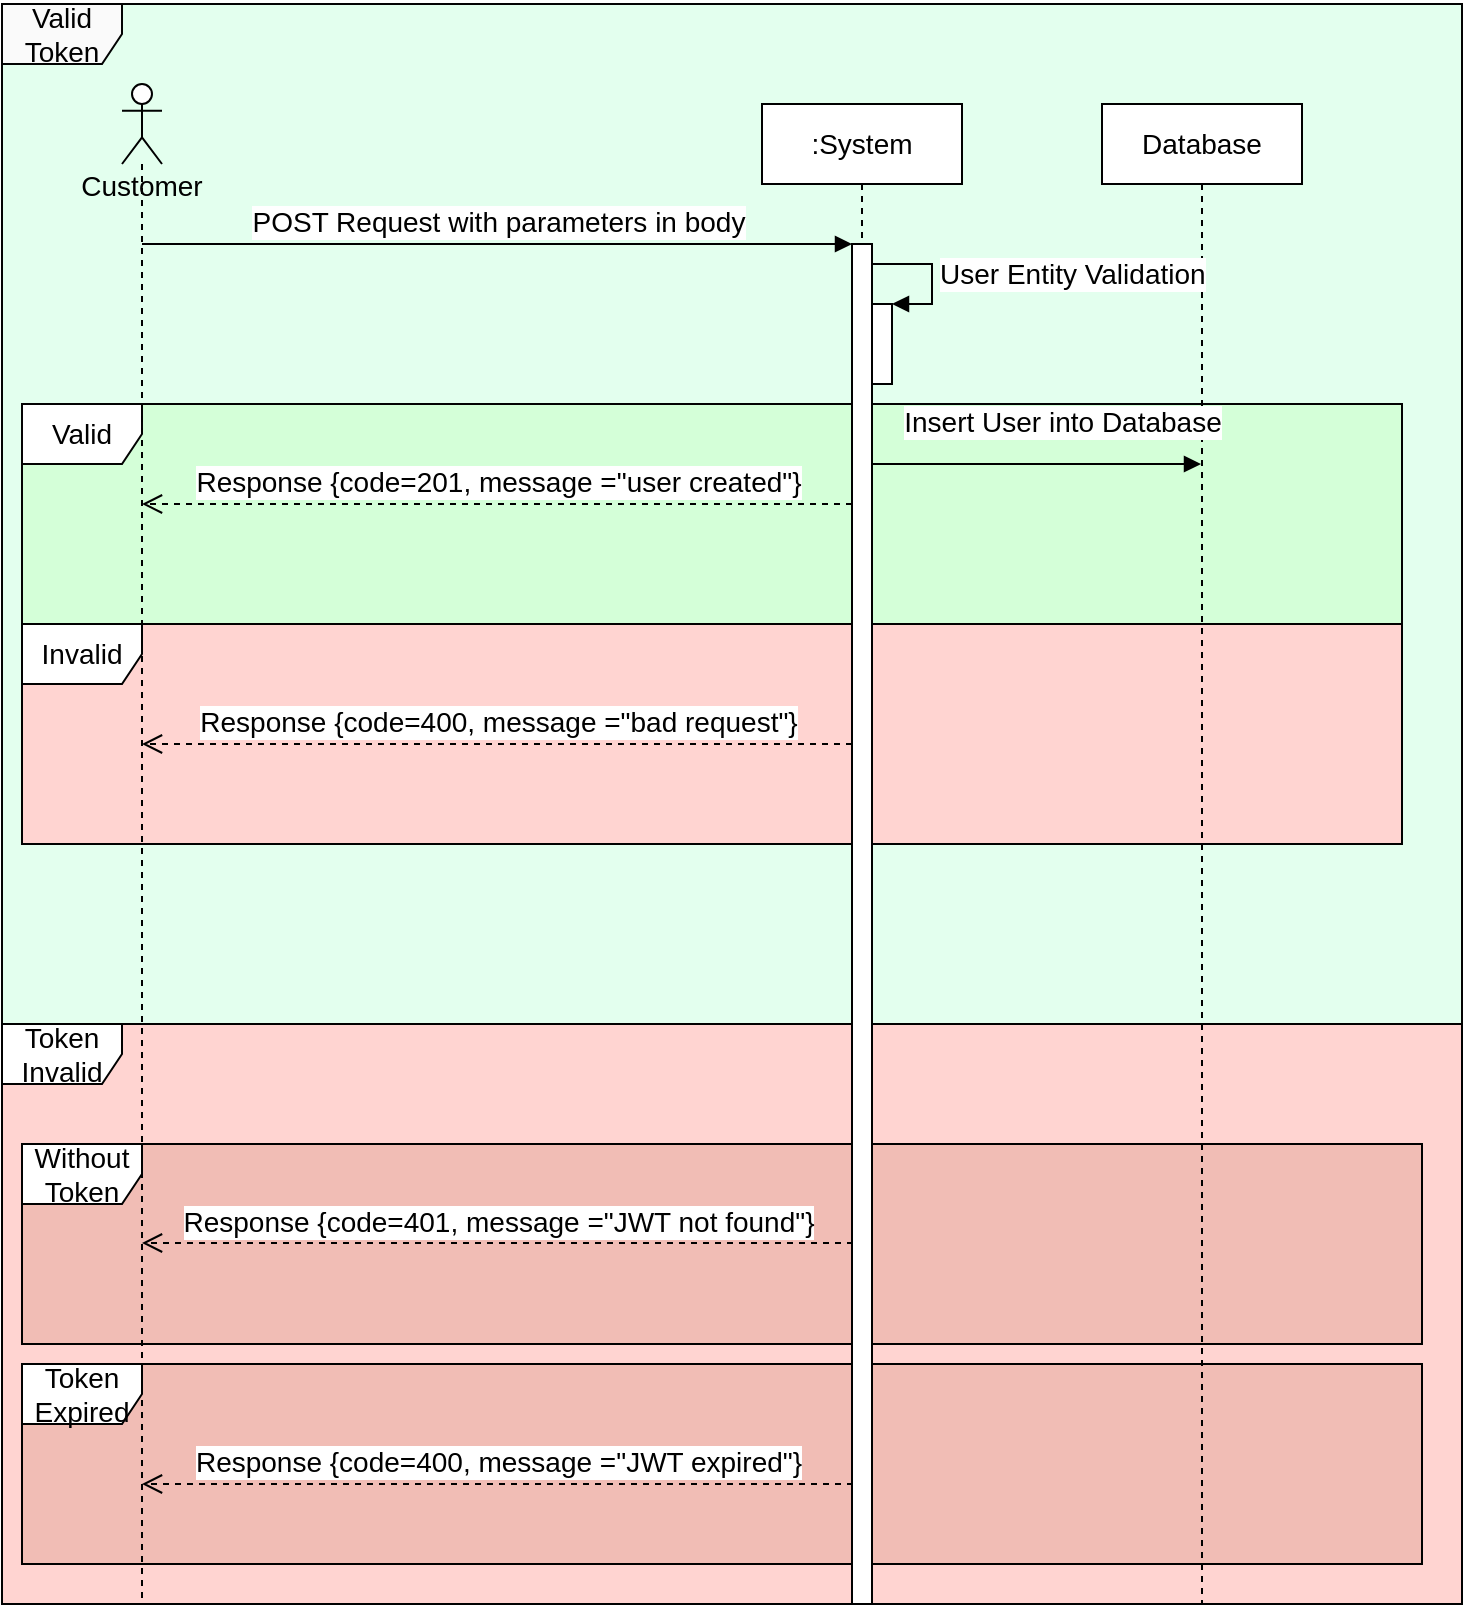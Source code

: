 <mxfile version="13.6.2" type="device"><diagram id="kgpKYQtTHZ0yAKxKKP6v" name="Page-1"><mxGraphModel dx="1102" dy="821" grid="1" gridSize="10" guides="1" tooltips="1" connect="1" arrows="1" fold="1" page="1" pageScale="1" pageWidth="850" pageHeight="1100" math="0" shadow="0"><root><mxCell id="0"/><mxCell id="1" parent="0"/><mxCell id="ANFCpuZzOZ3-ZKPfSUP0-6" value="Valid Token" style="shape=umlFrame;whiteSpace=wrap;html=1;fontSize=14;swimlaneFillColor=#E3FFEE;fillColor=#FAFAFA;strokeColor=#030303;" parent="1" vertex="1"><mxGeometry x="10" y="10" width="730" height="510" as="geometry"/></mxCell><mxCell id="ANFCpuZzOZ3-ZKPfSUP0-8" value="Token&lt;br style=&quot;font-size: 14px;&quot;&gt;Invalid" style="shape=umlFrame;whiteSpace=wrap;html=1;fontSize=14;swimlaneFillColor=#FFD4D1;" parent="1" vertex="1"><mxGeometry x="10" y="520" width="730" height="290" as="geometry"/></mxCell><mxCell id="ANFCpuZzOZ3-ZKPfSUP0-12" value="Token&lt;br style=&quot;font-size: 14px;&quot;&gt;Expired" style="shape=umlFrame;whiteSpace=wrap;html=1;fontSize=14;swimlaneFillColor=#F1BDB5;" parent="1" vertex="1"><mxGeometry x="20" y="690" width="700" height="100" as="geometry"/></mxCell><mxCell id="ANFCpuZzOZ3-ZKPfSUP0-11" value="Without Token" style="shape=umlFrame;whiteSpace=wrap;html=1;fontSize=14;swimlaneFillColor=#F1BDB5;" parent="1" vertex="1"><mxGeometry x="20" y="580" width="700" height="100" as="geometry"/></mxCell><mxCell id="ANFCpuZzOZ3-ZKPfSUP0-2" value="Valid" style="shape=umlFrame;whiteSpace=wrap;html=1;fontSize=14;swimlaneFillColor=#D4FFD8;fillColor=#FFFFFF;strokeColor=#030303;" parent="1" vertex="1"><mxGeometry x="20" y="210" width="690" height="110" as="geometry"/></mxCell><mxCell id="ANFCpuZzOZ3-ZKPfSUP0-1" value="Invalid" style="shape=umlFrame;whiteSpace=wrap;html=1;fontSize=14;swimlaneFillColor=#FFD4D1;" parent="1" vertex="1"><mxGeometry x="20" y="320" width="690" height="110" as="geometry"/></mxCell><mxCell id="iv4ygomyx40nY44jYdc9-43" value="Customer&lt;br style=&quot;font-size: 14px;&quot;&gt;" style="shape=umlLifeline;participant=umlActor;perimeter=lifelinePerimeter;whiteSpace=wrap;html=1;container=1;collapsible=0;recursiveResize=0;verticalAlign=top;spacingTop=36;outlineConnect=0;fontSize=14;" parent="1" vertex="1"><mxGeometry x="70" y="50" width="20" height="760" as="geometry"/></mxCell><mxCell id="iv4ygomyx40nY44jYdc9-45" value="Database" style="shape=umlLifeline;perimeter=lifelinePerimeter;whiteSpace=wrap;html=1;container=1;collapsible=0;recursiveResize=0;outlineConnect=0;fontSize=14;" parent="1" vertex="1"><mxGeometry x="560" y="60" width="100" height="750" as="geometry"/></mxCell><mxCell id="iv4ygomyx40nY44jYdc9-47" value="POST Request with parameters in body" style="html=1;verticalAlign=bottom;endArrow=block;entryX=0;entryY=0;fontSize=14;" parent="1" source="iv4ygomyx40nY44jYdc9-43" target="iv4ygomyx40nY44jYdc9-46" edge="1"><mxGeometry relative="1" as="geometry"><mxPoint x="90" y="120" as="sourcePoint"/></mxGeometry></mxCell><mxCell id="iv4ygomyx40nY44jYdc9-54" value="Insert User into Database" style="html=1;verticalAlign=bottom;endArrow=block;fontSize=14;" parent="1" source="iv4ygomyx40nY44jYdc9-46" target="iv4ygomyx40nY44jYdc9-45" edge="1"><mxGeometry x="0.155" y="10" relative="1" as="geometry"><mxPoint x="230" y="270.0" as="sourcePoint"/><mxPoint x="585.5" y="270.0" as="targetPoint"/><Array as="points"><mxPoint x="510" y="240"/></Array><mxPoint as="offset"/></mxGeometry></mxCell><mxCell id="iv4ygomyx40nY44jYdc9-55" value="Response {code=201, message =&quot;user created&quot;}" style="html=1;verticalAlign=bottom;endArrow=open;dashed=1;endSize=8;fontSize=14;" parent="1" source="iv4ygomyx40nY44jYdc9-46" target="iv4ygomyx40nY44jYdc9-43" edge="1"><mxGeometry relative="1" as="geometry"><mxPoint x="80" y="250.0" as="targetPoint"/><mxPoint x="435.5" y="250.0" as="sourcePoint"/><Array as="points"><mxPoint x="230" y="260"/></Array></mxGeometry></mxCell><mxCell id="ANFCpuZzOZ3-ZKPfSUP0-5" value="Response {code=400, message =&quot;bad request&quot;}" style="html=1;verticalAlign=bottom;endArrow=open;dashed=1;endSize=8;fontSize=14;" parent="1" source="iv4ygomyx40nY44jYdc9-46" target="iv4ygomyx40nY44jYdc9-43" edge="1"><mxGeometry relative="1" as="geometry"><mxPoint x="89.5" y="280" as="targetPoint"/><mxPoint x="445" y="280" as="sourcePoint"/><Array as="points"><mxPoint x="260" y="380"/></Array></mxGeometry></mxCell><mxCell id="iv4ygomyx40nY44jYdc9-44" value=":System" style="shape=umlLifeline;perimeter=lifelinePerimeter;whiteSpace=wrap;html=1;container=1;collapsible=0;recursiveResize=0;outlineConnect=0;fontSize=14;" parent="1" vertex="1"><mxGeometry x="390" y="60" width="100" height="750" as="geometry"/></mxCell><mxCell id="iv4ygomyx40nY44jYdc9-46" value="" style="html=1;points=[];perimeter=orthogonalPerimeter;fontSize=14;" parent="iv4ygomyx40nY44jYdc9-44" vertex="1"><mxGeometry x="45" y="70" width="10" height="680" as="geometry"/></mxCell><mxCell id="iv4ygomyx40nY44jYdc9-49" value="" style="html=1;points=[];perimeter=orthogonalPerimeter;fontSize=14;" parent="iv4ygomyx40nY44jYdc9-44" vertex="1"><mxGeometry x="55" y="100" width="10" height="40" as="geometry"/></mxCell><mxCell id="iv4ygomyx40nY44jYdc9-50" value="User Entity Validation" style="edgeStyle=orthogonalEdgeStyle;html=1;align=left;spacingLeft=2;endArrow=block;rounded=0;entryX=1;entryY=0;fontSize=14;" parent="iv4ygomyx40nY44jYdc9-44" source="iv4ygomyx40nY44jYdc9-46" target="iv4ygomyx40nY44jYdc9-49" edge="1"><mxGeometry relative="1" as="geometry"><mxPoint x="60" y="80" as="sourcePoint"/><Array as="points"><mxPoint x="85" y="80"/><mxPoint x="85" y="100"/></Array></mxGeometry></mxCell><mxCell id="ANFCpuZzOZ3-ZKPfSUP0-13" value="Response {code=401, message =&quot;JWT not found&quot;}" style="html=1;verticalAlign=bottom;endArrow=open;dashed=1;endSize=8;fontSize=14;" parent="1" edge="1"><mxGeometry relative="1" as="geometry"><mxPoint x="80" y="629.5" as="targetPoint"/><mxPoint x="435.5" y="629.5" as="sourcePoint"/><Array as="points"><mxPoint x="260.5" y="629.5"/></Array></mxGeometry></mxCell><mxCell id="ANFCpuZzOZ3-ZKPfSUP0-14" value="Response {code=400, message =&quot;JWT expired&quot;}" style="html=1;verticalAlign=bottom;endArrow=open;dashed=1;endSize=8;fontSize=14;" parent="1" edge="1"><mxGeometry relative="1" as="geometry"><mxPoint x="80" y="750" as="targetPoint"/><mxPoint x="435.5" y="750" as="sourcePoint"/><Array as="points"><mxPoint x="260.5" y="750"/></Array></mxGeometry></mxCell></root></mxGraphModel></diagram></mxfile>